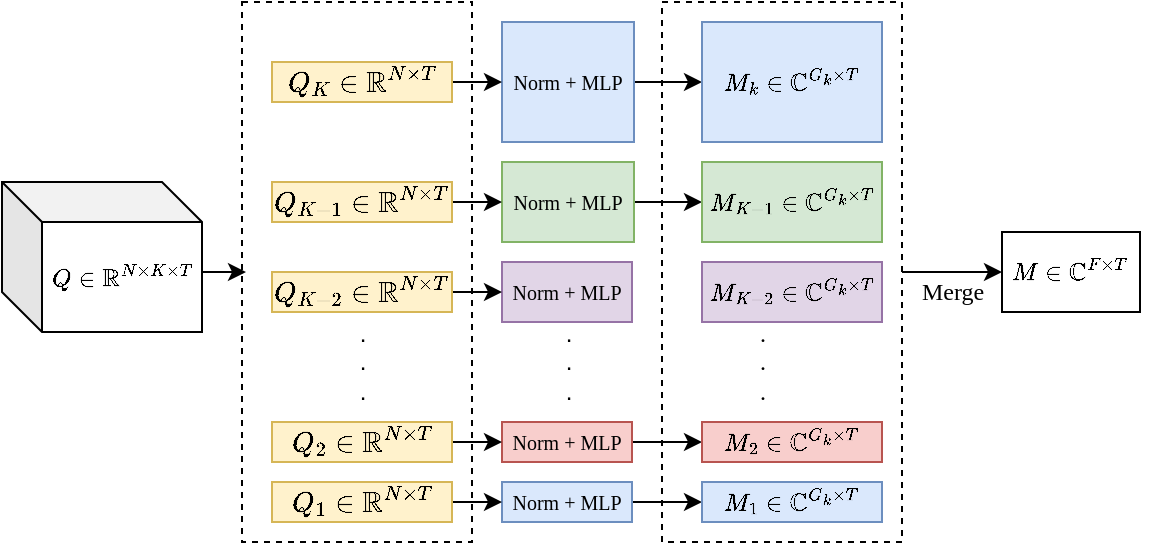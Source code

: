 <mxfile>
    <diagram id="2d38cY8FLGBOjqEzuytp" name="Page-1">
        <mxGraphModel dx="1749" dy="669" grid="1" gridSize="10" guides="1" tooltips="1" connect="1" arrows="1" fold="1" page="1" pageScale="1" pageWidth="850" pageHeight="1100" math="1" shadow="0">
            <root>
                <mxCell id="0"/>
                <mxCell id="1" parent="0"/>
                <mxCell id="40" style="edgeStyle=none;html=1;fontFamily=Times New Roman;" parent="1" edge="1">
                    <mxGeometry relative="1" as="geometry">
                        <mxPoint x="240" y="255" as="sourcePoint"/>
                        <mxPoint x="262" y="255" as="targetPoint"/>
                    </mxGeometry>
                </mxCell>
                <mxCell id="71" style="edgeStyle=none;html=1;entryX=0;entryY=0.5;entryDx=0;entryDy=0;fontFamily=Times New Roman;fontSize=12;" edge="1" parent="1" source="10" target="53">
                    <mxGeometry relative="1" as="geometry"/>
                </mxCell>
                <mxCell id="10" value="Norm + MLP" style="whiteSpace=wrap;html=1;fillColor=#dae8fc;strokeColor=#6c8ebf;fontFamily=Times New Roman;fontSize=10;" parent="1" vertex="1">
                    <mxGeometry x="390" y="130" width="66" height="60" as="geometry"/>
                </mxCell>
                <mxCell id="72" style="edgeStyle=none;html=1;entryX=0;entryY=0.5;entryDx=0;entryDy=0;fontFamily=Times New Roman;fontSize=12;" edge="1" parent="1" source="15" target="54">
                    <mxGeometry relative="1" as="geometry"/>
                </mxCell>
                <mxCell id="15" value="Norm + MLP" style="whiteSpace=wrap;html=1;fillColor=#d5e8d4;strokeColor=#82b366;fontFamily=Times New Roman;fontSize=10;" parent="1" vertex="1">
                    <mxGeometry x="390" y="200" width="66" height="40" as="geometry"/>
                </mxCell>
                <mxCell id="17" value="Norm + MLP" style="whiteSpace=wrap;html=1;fillColor=#e1d5e7;strokeColor=#9673a6;fontFamily=Times New Roman;fontSize=10;" parent="1" vertex="1">
                    <mxGeometry x="390" y="250" width="65" height="30" as="geometry"/>
                </mxCell>
                <mxCell id="73" style="edgeStyle=none;html=1;entryX=0;entryY=0.5;entryDx=0;entryDy=0;fontFamily=Times New Roman;fontSize=12;" edge="1" parent="1" source="18" target="56">
                    <mxGeometry relative="1" as="geometry"/>
                </mxCell>
                <mxCell id="18" value="Norm + MLP" style="whiteSpace=wrap;html=1;fillColor=#f8cecc;strokeColor=#b85450;fontFamily=Times New Roman;fontSize=10;" parent="1" vertex="1">
                    <mxGeometry x="390" y="330" width="65" height="20" as="geometry"/>
                </mxCell>
                <mxCell id="74" style="edgeStyle=none;html=1;entryX=0;entryY=0.5;entryDx=0;entryDy=0;fontFamily=Times New Roman;fontSize=12;" edge="1" parent="1" source="19" target="57">
                    <mxGeometry relative="1" as="geometry"/>
                </mxCell>
                <mxCell id="19" value="Norm + MLP" style="whiteSpace=wrap;html=1;fillColor=#dae8fc;strokeColor=#6c8ebf;fontFamily=Times New Roman;fontSize=10;" parent="1" vertex="1">
                    <mxGeometry x="390" y="360" width="65" height="20" as="geometry"/>
                </mxCell>
                <mxCell id="35" value=".&lt;br&gt;.&lt;br&gt;." style="text;html=1;align=center;verticalAlign=middle;resizable=0;points=[];autosize=1;strokeColor=none;fillColor=none;" parent="1" vertex="1">
                    <mxGeometry x="408" y="270" width="30" height="60" as="geometry"/>
                </mxCell>
                <mxCell id="43" value="" style="edgeStyle=none;html=1;fontFamily=Times New Roman;" parent="1" edge="1">
                    <mxGeometry relative="1" as="geometry">
                        <mxPoint x="590" y="255" as="sourcePoint"/>
                        <mxPoint x="640" y="255" as="targetPoint"/>
                    </mxGeometry>
                </mxCell>
                <mxCell id="45" value="Merge" style="text;html=1;align=center;verticalAlign=middle;resizable=0;points=[];autosize=1;strokeColor=none;fillColor=none;fontFamily=Times New Roman;fontStyle=0" parent="1" vertex="1">
                    <mxGeometry x="590" y="250" width="50" height="30" as="geometry"/>
                </mxCell>
                <mxCell id="46" value="\[ Q \in \mathbb{R}^{N \times K \times T} \]" style="shape=cube;whiteSpace=wrap;html=1;boundedLbl=1;backgroundOutline=1;darkOpacity=0.05;darkOpacity2=0.1;fontFamily=Times New Roman;fillColor=none;" vertex="1" parent="1">
                    <mxGeometry x="140" y="210" width="100" height="75" as="geometry"/>
                </mxCell>
                <mxCell id="52" value="" style="rounded=0;whiteSpace=wrap;html=1;fontFamily=Times New Roman;fillColor=none;dashed=1;" vertex="1" parent="1">
                    <mxGeometry x="470" y="120" width="120" height="270" as="geometry"/>
                </mxCell>
                <mxCell id="53" value="\[ M_k \in \mathbb{C}^{G_k \times T} \]" style="whiteSpace=wrap;html=1;fillColor=#dae8fc;strokeColor=#6c8ebf;fontSize=12;fontFamily=Times New Roman;" vertex="1" parent="1">
                    <mxGeometry x="490" y="130" width="90" height="60" as="geometry"/>
                </mxCell>
                <mxCell id="54" value="\[ M_{K-1} \in \mathbb{C}^{G_k \times T} \]" style="whiteSpace=wrap;html=1;fillColor=#d5e8d4;strokeColor=#82b366;fontSize=12;fontFamily=Times New Roman;" vertex="1" parent="1">
                    <mxGeometry x="490" y="200" width="90" height="40" as="geometry"/>
                </mxCell>
                <mxCell id="55" value="\[ M_{K-2} \in \mathbb{C}^{G_k \times T} \]" style="whiteSpace=wrap;html=1;fillColor=#e1d5e7;strokeColor=#9673a6;fontSize=12;fontFamily=Times New Roman;" vertex="1" parent="1">
                    <mxGeometry x="490" y="250" width="90" height="30" as="geometry"/>
                </mxCell>
                <mxCell id="56" value="\[ M_2 \in \mathbb{C}^{G_k \times T} \]" style="whiteSpace=wrap;html=1;fillColor=#f8cecc;strokeColor=#b85450;fontSize=12;fontFamily=Times New Roman;" vertex="1" parent="1">
                    <mxGeometry x="490" y="330" width="90" height="20" as="geometry"/>
                </mxCell>
                <mxCell id="57" value="\[ M_1 \in \mathbb{C}^{G_k \times T} \]" style="whiteSpace=wrap;html=1;fillColor=#dae8fc;strokeColor=#6c8ebf;fontSize=12;fontFamily=Times New Roman;" vertex="1" parent="1">
                    <mxGeometry x="490" y="360" width="90" height="20" as="geometry"/>
                </mxCell>
                <mxCell id="58" value=".&lt;br&gt;.&lt;br&gt;." style="text;html=1;align=center;verticalAlign=middle;resizable=0;points=[];autosize=1;strokeColor=none;fillColor=none;fontFamily=Times New Roman;" vertex="1" parent="1">
                    <mxGeometry x="505" y="270" width="30" height="60" as="geometry"/>
                </mxCell>
                <mxCell id="59" value="" style="rounded=0;whiteSpace=wrap;html=1;fontFamily=Times New Roman;fillColor=none;dashed=1;" vertex="1" parent="1">
                    <mxGeometry x="260" y="120" width="115" height="270" as="geometry"/>
                </mxCell>
                <mxCell id="70" style="edgeStyle=none;html=1;entryX=0;entryY=0.5;entryDx=0;entryDy=0;fontFamily=Times New Roman;fontSize=10;" edge="1" parent="1" source="60" target="19">
                    <mxGeometry relative="1" as="geometry"/>
                </mxCell>
                <mxCell id="60" value="\[ Q_1 \in \mathbb{R}^{N \times T} \]" style="whiteSpace=wrap;html=1;fillColor=#fff2cc;strokeColor=#d6b656;" vertex="1" parent="1">
                    <mxGeometry x="275" y="360" width="90" height="20" as="geometry"/>
                </mxCell>
                <mxCell id="69" style="edgeStyle=none;html=1;entryX=0;entryY=0.5;entryDx=0;entryDy=0;fontFamily=Times New Roman;fontSize=10;" edge="1" parent="1" source="61" target="18">
                    <mxGeometry relative="1" as="geometry"/>
                </mxCell>
                <mxCell id="61" value="\[ Q_2 \in \mathbb{R}^{N \times T} \]" style="whiteSpace=wrap;html=1;fillColor=#fff2cc;strokeColor=#d6b656;" vertex="1" parent="1">
                    <mxGeometry x="275" y="330" width="90" height="20" as="geometry"/>
                </mxCell>
                <mxCell id="68" style="edgeStyle=none;html=1;fontFamily=Times New Roman;fontSize=10;" edge="1" parent="1" source="62" target="17">
                    <mxGeometry relative="1" as="geometry"/>
                </mxCell>
                <mxCell id="62" value="\[ Q_{K-2} \in \mathbb{R}^{N \times T} \]" style="whiteSpace=wrap;html=1;fillColor=#fff2cc;strokeColor=#d6b656;" vertex="1" parent="1">
                    <mxGeometry x="275" y="255" width="90" height="20" as="geometry"/>
                </mxCell>
                <mxCell id="67" style="edgeStyle=none;html=1;fontFamily=Times New Roman;fontSize=10;" edge="1" parent="1" source="63" target="15">
                    <mxGeometry relative="1" as="geometry"/>
                </mxCell>
                <mxCell id="63" value="\[ Q_{K - 1} \in \mathbb{R}^{N \times T} \]" style="whiteSpace=wrap;html=1;fillColor=#fff2cc;strokeColor=#d6b656;" vertex="1" parent="1">
                    <mxGeometry x="275" y="210" width="90" height="20" as="geometry"/>
                </mxCell>
                <mxCell id="66" style="edgeStyle=none;html=1;fontFamily=Times New Roman;fontSize=10;" edge="1" parent="1" source="64" target="10">
                    <mxGeometry relative="1" as="geometry"/>
                </mxCell>
                <mxCell id="64" value="\[ Q_K \in \mathbb{R}^{N \times T} \]" style="whiteSpace=wrap;html=1;fillColor=#fff2cc;strokeColor=#d6b656;" vertex="1" parent="1">
                    <mxGeometry x="275" y="150" width="90" height="20" as="geometry"/>
                </mxCell>
                <mxCell id="65" value=".&lt;br&gt;.&lt;br&gt;." style="text;html=1;align=center;verticalAlign=middle;resizable=0;points=[];autosize=1;strokeColor=none;fillColor=none;" vertex="1" parent="1">
                    <mxGeometry x="305" y="270" width="30" height="60" as="geometry"/>
                </mxCell>
                <mxCell id="75" value="\[ M \in \mathbb{C}^{F \times T} \]" style="whiteSpace=wrap;html=1;fontFamily=Times New Roman;" vertex="1" parent="1">
                    <mxGeometry x="640" y="235" width="69" height="40" as="geometry"/>
                </mxCell>
            </root>
        </mxGraphModel>
    </diagram>
</mxfile>